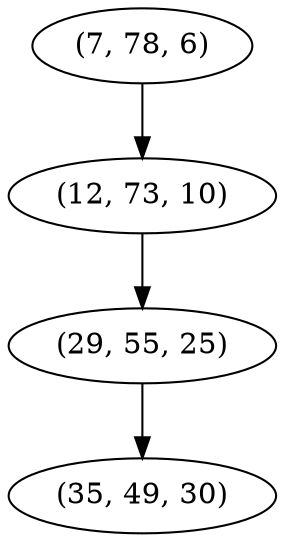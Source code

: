 digraph tree {
    "(7, 78, 6)";
    "(12, 73, 10)";
    "(29, 55, 25)";
    "(35, 49, 30)";
    "(7, 78, 6)" -> "(12, 73, 10)";
    "(12, 73, 10)" -> "(29, 55, 25)";
    "(29, 55, 25)" -> "(35, 49, 30)";
}
